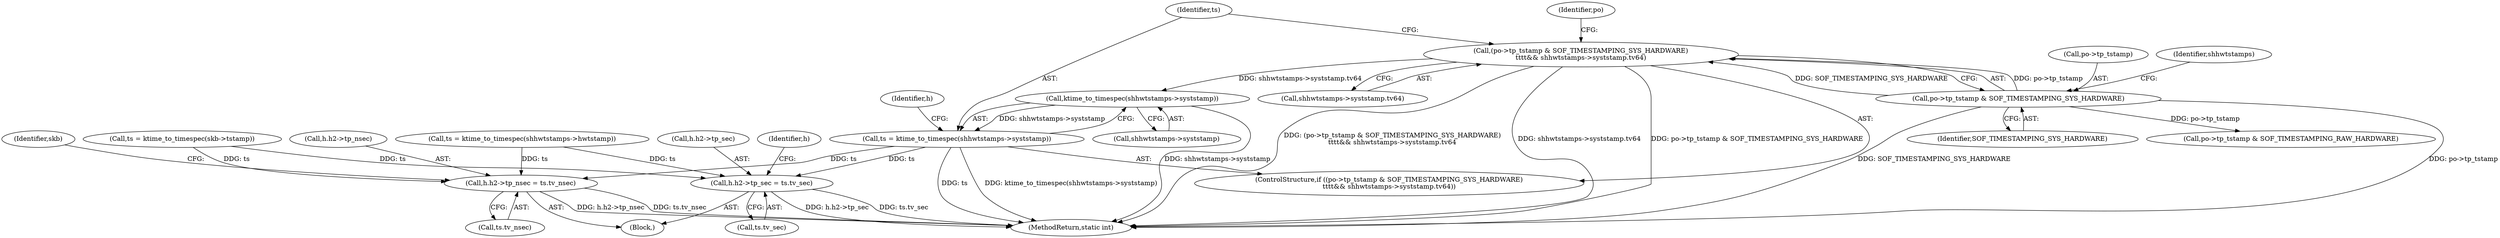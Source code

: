 digraph "0_linux_13fcb7bd322164c67926ffe272846d4860196dc6_0@pointer" {
"1000577" [label="(Call,(po->tp_tstamp & SOF_TIMESTAMPING_SYS_HARDWARE)\n\t\t\t\t&& shhwtstamps->syststamp.tv64)"];
"1000578" [label="(Call,po->tp_tstamp & SOF_TIMESTAMPING_SYS_HARDWARE)"];
"1000590" [label="(Call,ktime_to_timespec(shhwtstamps->syststamp))"];
"1000588" [label="(Call,ts = ktime_to_timespec(shhwtstamps->syststamp))"];
"1000630" [label="(Call,h.h2->tp_sec = ts.tv_sec)"];
"1000639" [label="(Call,h.h2->tp_nsec = ts.tv_nsec)"];
"1000433" [label="(Block,)"];
"1000591" [label="(Call,shhwtstamps->syststamp)"];
"1000650" [label="(Identifier,skb)"];
"1000620" [label="(Call,ts = ktime_to_timespec(skb->tstamp))"];
"1000645" [label="(Call,ts.tv_nsec)"];
"1000583" [label="(Call,shhwtstamps->syststamp.tv64)"];
"1000630" [label="(Call,h.h2->tp_sec = ts.tv_sec)"];
"1000579" [label="(Call,po->tp_tstamp)"];
"1000631" [label="(Call,h.h2->tp_sec)"];
"1000599" [label="(Identifier,po)"];
"1000590" [label="(Call,ktime_to_timespec(shhwtstamps->syststamp))"];
"1000585" [label="(Identifier,shhwtstamps)"];
"1000578" [label="(Call,po->tp_tstamp & SOF_TIMESTAMPING_SYS_HARDWARE)"];
"1000597" [label="(Call,po->tp_tstamp & SOF_TIMESTAMPING_RAW_HARDWARE)"];
"1000588" [label="(Call,ts = ktime_to_timespec(shhwtstamps->syststamp))"];
"1000640" [label="(Call,h.h2->tp_nsec)"];
"1000840" [label="(MethodReturn,static int)"];
"1000639" [label="(Call,h.h2->tp_nsec = ts.tv_nsec)"];
"1000582" [label="(Identifier,SOF_TIMESTAMPING_SYS_HARDWARE)"];
"1000636" [label="(Call,ts.tv_sec)"];
"1000577" [label="(Call,(po->tp_tstamp & SOF_TIMESTAMPING_SYS_HARDWARE)\n\t\t\t\t&& shhwtstamps->syststamp.tv64)"];
"1000607" [label="(Call,ts = ktime_to_timespec(shhwtstamps->hwtstamp))"];
"1000633" [label="(Identifier,h)"];
"1000642" [label="(Identifier,h)"];
"1000576" [label="(ControlStructure,if ((po->tp_tstamp & SOF_TIMESTAMPING_SYS_HARDWARE)\n\t\t\t\t&& shhwtstamps->syststamp.tv64))"];
"1000589" [label="(Identifier,ts)"];
"1000577" -> "1000576"  [label="AST: "];
"1000577" -> "1000578"  [label="CFG: "];
"1000577" -> "1000583"  [label="CFG: "];
"1000578" -> "1000577"  [label="AST: "];
"1000583" -> "1000577"  [label="AST: "];
"1000589" -> "1000577"  [label="CFG: "];
"1000599" -> "1000577"  [label="CFG: "];
"1000577" -> "1000840"  [label="DDG: (po->tp_tstamp & SOF_TIMESTAMPING_SYS_HARDWARE)\n\t\t\t\t&& shhwtstamps->syststamp.tv64"];
"1000577" -> "1000840"  [label="DDG: shhwtstamps->syststamp.tv64"];
"1000577" -> "1000840"  [label="DDG: po->tp_tstamp & SOF_TIMESTAMPING_SYS_HARDWARE"];
"1000578" -> "1000577"  [label="DDG: po->tp_tstamp"];
"1000578" -> "1000577"  [label="DDG: SOF_TIMESTAMPING_SYS_HARDWARE"];
"1000577" -> "1000590"  [label="DDG: shhwtstamps->syststamp.tv64"];
"1000578" -> "1000582"  [label="CFG: "];
"1000579" -> "1000578"  [label="AST: "];
"1000582" -> "1000578"  [label="AST: "];
"1000585" -> "1000578"  [label="CFG: "];
"1000578" -> "1000840"  [label="DDG: po->tp_tstamp"];
"1000578" -> "1000840"  [label="DDG: SOF_TIMESTAMPING_SYS_HARDWARE"];
"1000578" -> "1000597"  [label="DDG: po->tp_tstamp"];
"1000590" -> "1000588"  [label="AST: "];
"1000590" -> "1000591"  [label="CFG: "];
"1000591" -> "1000590"  [label="AST: "];
"1000588" -> "1000590"  [label="CFG: "];
"1000590" -> "1000840"  [label="DDG: shhwtstamps->syststamp"];
"1000590" -> "1000588"  [label="DDG: shhwtstamps->syststamp"];
"1000588" -> "1000576"  [label="AST: "];
"1000589" -> "1000588"  [label="AST: "];
"1000633" -> "1000588"  [label="CFG: "];
"1000588" -> "1000840"  [label="DDG: ts"];
"1000588" -> "1000840"  [label="DDG: ktime_to_timespec(shhwtstamps->syststamp)"];
"1000588" -> "1000630"  [label="DDG: ts"];
"1000588" -> "1000639"  [label="DDG: ts"];
"1000630" -> "1000433"  [label="AST: "];
"1000630" -> "1000636"  [label="CFG: "];
"1000631" -> "1000630"  [label="AST: "];
"1000636" -> "1000630"  [label="AST: "];
"1000642" -> "1000630"  [label="CFG: "];
"1000630" -> "1000840"  [label="DDG: h.h2->tp_sec"];
"1000630" -> "1000840"  [label="DDG: ts.tv_sec"];
"1000620" -> "1000630"  [label="DDG: ts"];
"1000607" -> "1000630"  [label="DDG: ts"];
"1000639" -> "1000433"  [label="AST: "];
"1000639" -> "1000645"  [label="CFG: "];
"1000640" -> "1000639"  [label="AST: "];
"1000645" -> "1000639"  [label="AST: "];
"1000650" -> "1000639"  [label="CFG: "];
"1000639" -> "1000840"  [label="DDG: h.h2->tp_nsec"];
"1000639" -> "1000840"  [label="DDG: ts.tv_nsec"];
"1000620" -> "1000639"  [label="DDG: ts"];
"1000607" -> "1000639"  [label="DDG: ts"];
}
